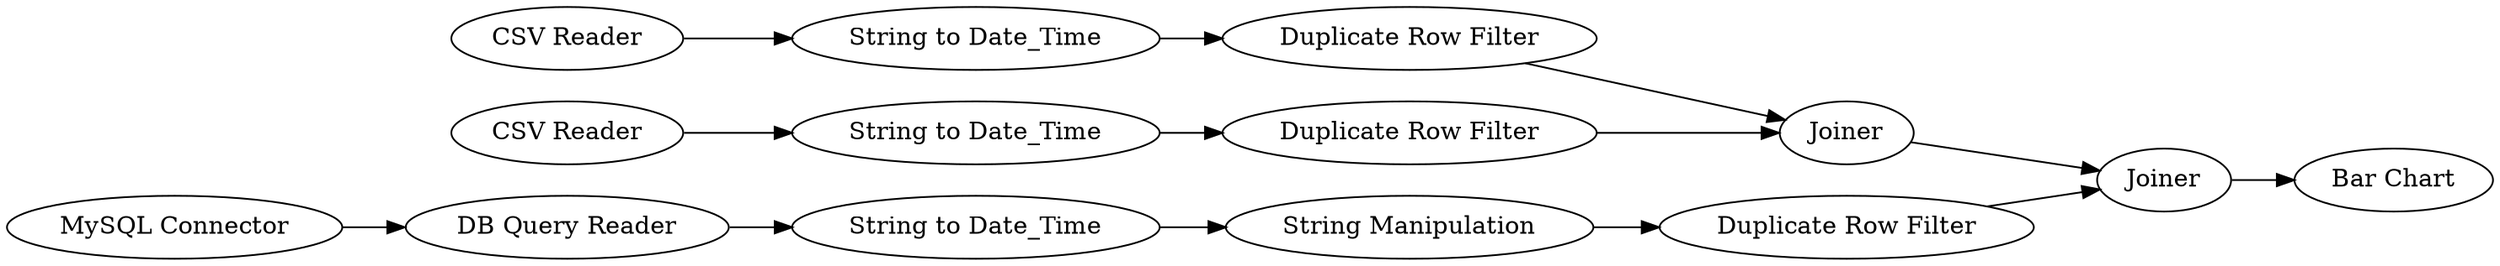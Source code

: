 digraph {
	9 -> 15
	14 -> 16
	16 -> 17
	5 -> 4
	10 -> 14
	4 -> 8
	7 -> 11
	8 -> 9
	13 -> 16
	15 -> 17
	6 -> 10
	17 -> 18
	11 -> 13
	5 [label="MySQL Connector"]
	16 [label=Joiner]
	13 [label="Duplicate Row Filter"]
	7 [label="CSV Reader"]
	9 [label="String Manipulation"]
	11 [label="String to Date_Time"]
	4 [label="DB Query Reader"]
	18 [label="Bar Chart"]
	6 [label="CSV Reader"]
	8 [label="String to Date_Time"]
	15 [label="Duplicate Row Filter"]
	14 [label="Duplicate Row Filter"]
	17 [label=Joiner]
	10 [label="String to Date_Time"]
	rankdir=LR
}
